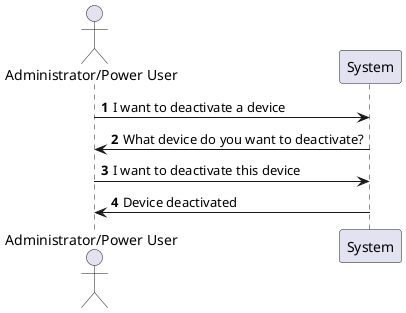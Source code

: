 @startuml
'https://plantuml.com/sequence-diagram

autonumber

actor "Administrator/Power User" as admin

admin -> System: I want to deactivate a device
System -> admin: What device do you want to deactivate?
admin -> System: I want to deactivate this device
System -> admin: Device deactivated


@enduml